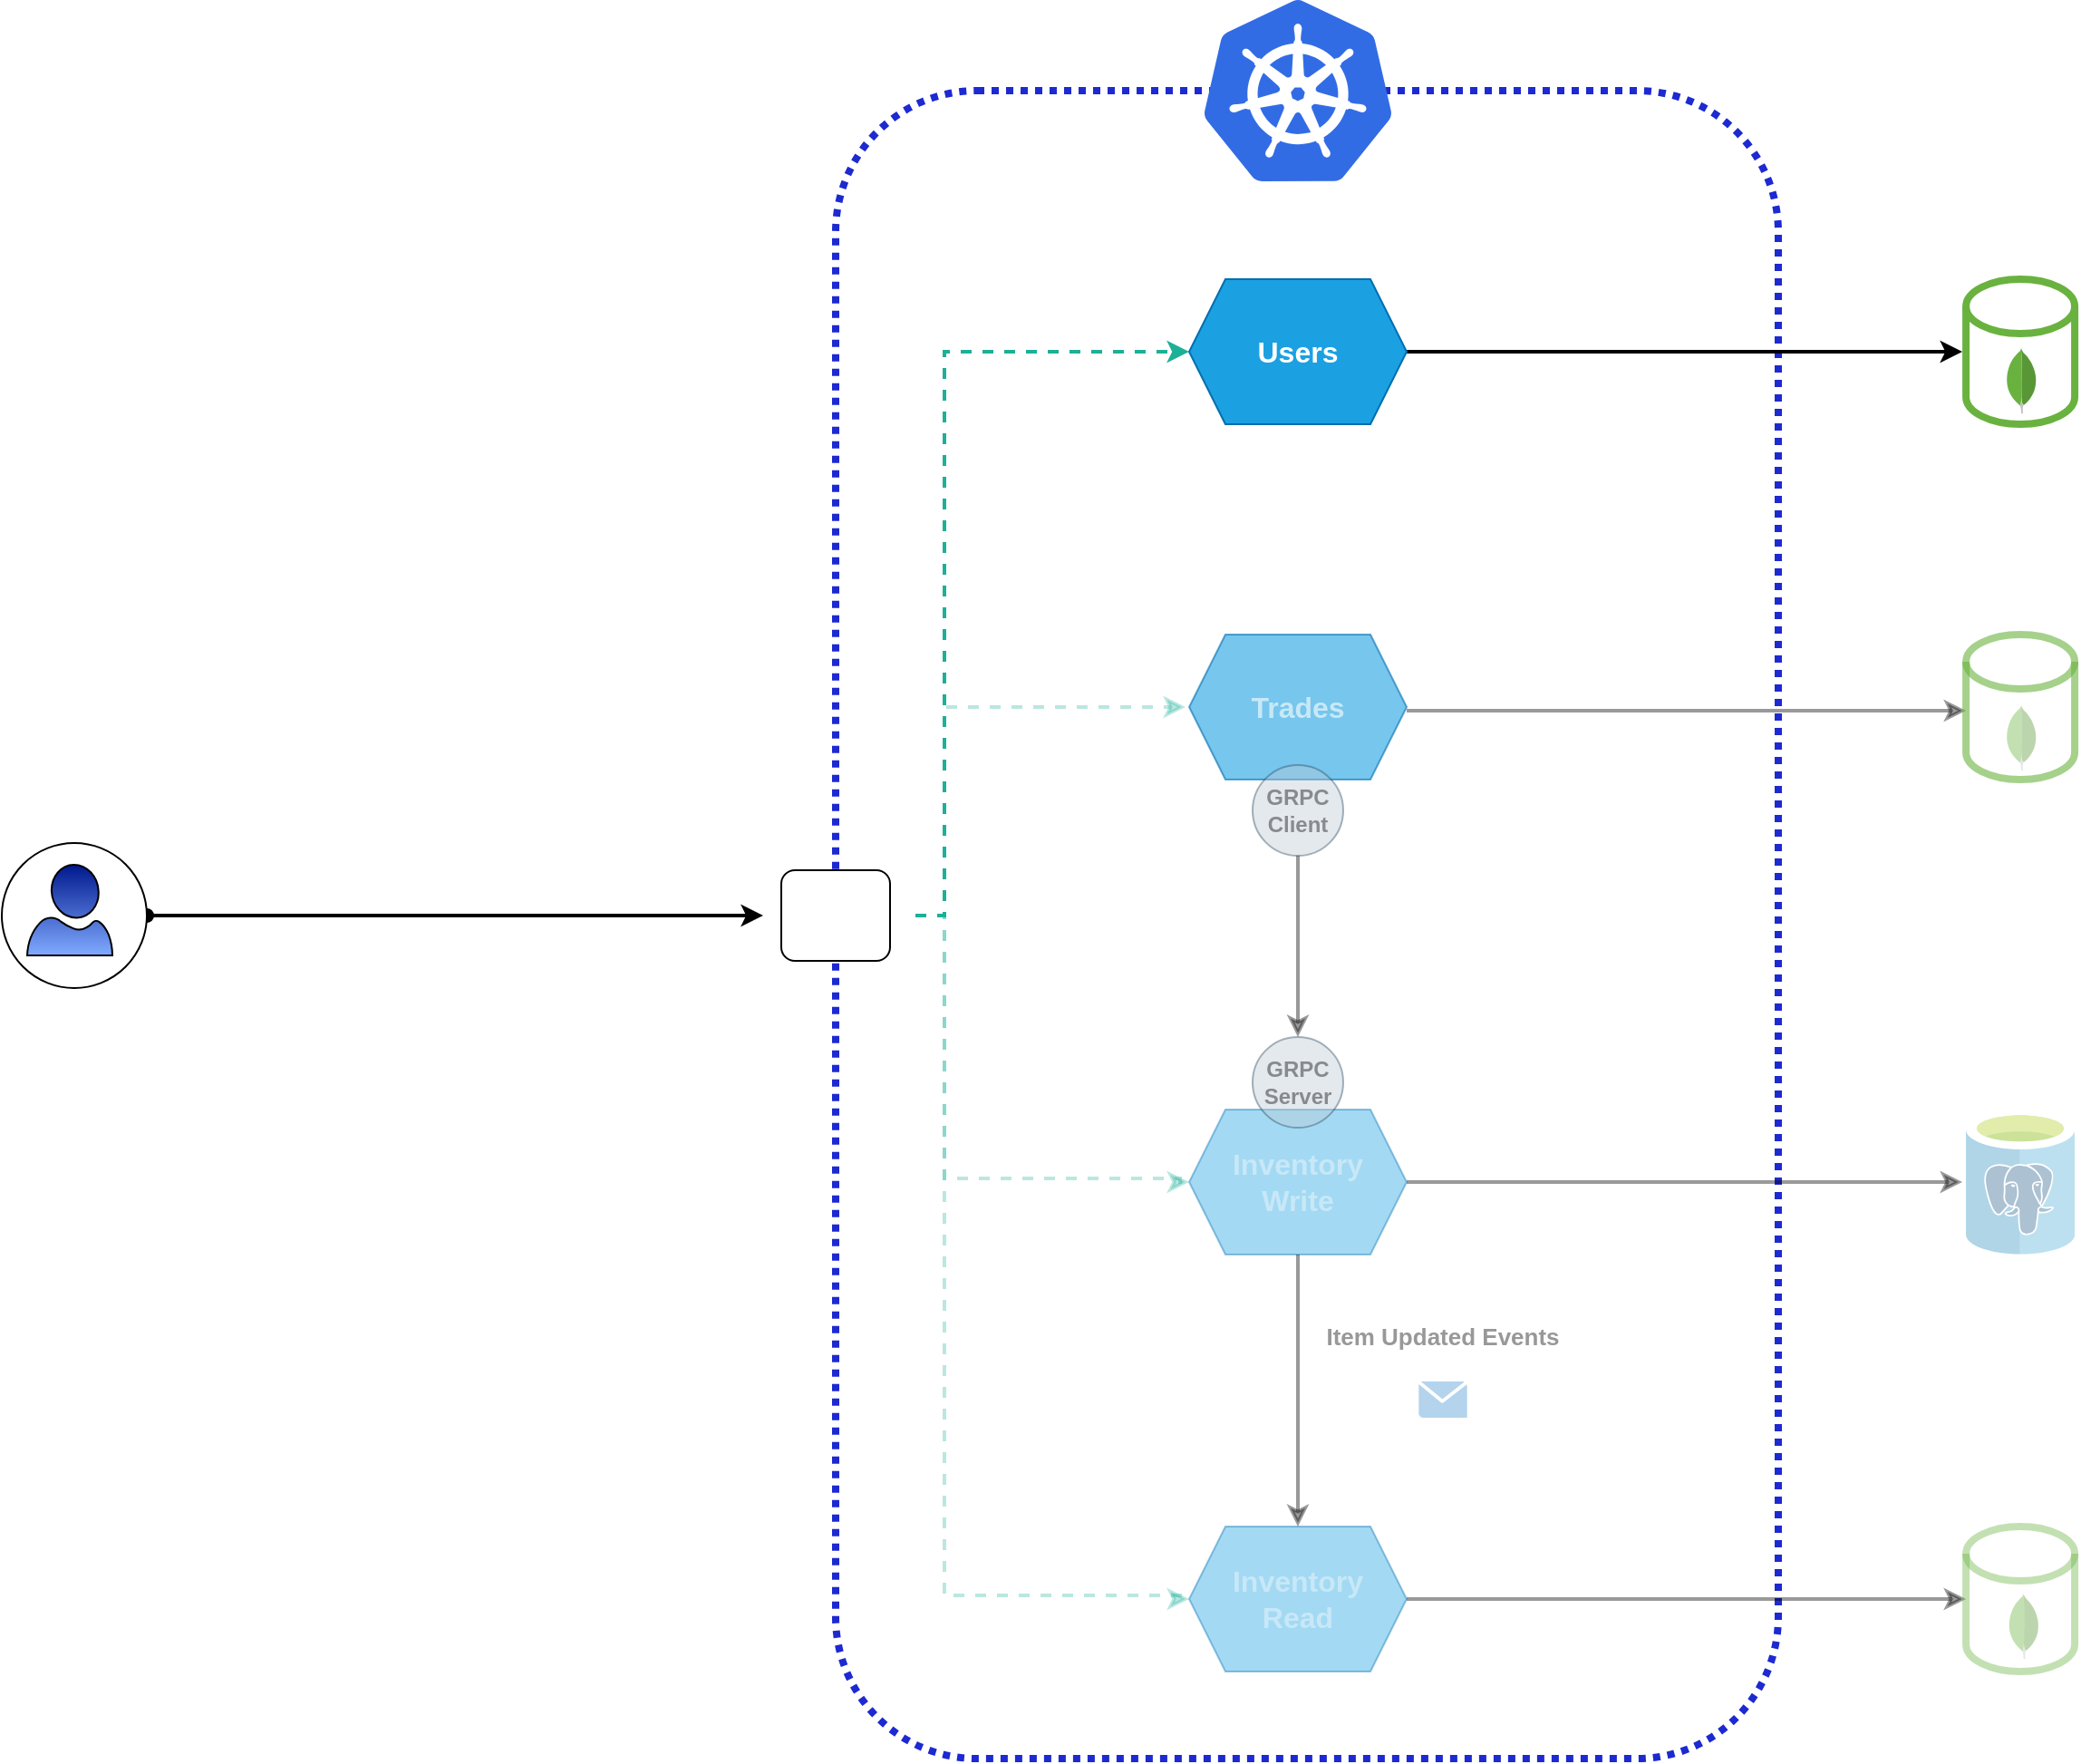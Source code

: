 <mxfile version="14.9.5" type="device"><diagram id="OV_oqk8nLL00V7bC4R4S" name="Page-1"><mxGraphModel dx="2912" dy="794" grid="1" gridSize="10" guides="1" tooltips="1" connect="1" arrows="1" fold="1" page="1" pageScale="1" pageWidth="850" pageHeight="1100" math="0" shadow="0"><root><mxCell id="0"/><mxCell id="1" parent="0"/><mxCell id="5NUZho7zxTxa5QZaJ8Wq-13" value="" style="rounded=1;whiteSpace=wrap;html=1;labelBackgroundColor=#FF6E26;sketch=0;fontColor=#FF6229;strokeWidth=4;dashed=1;fillColor=none;strokeColor=#1D29D1;dashPattern=1 1;" vertex="1" parent="1"><mxGeometry x="-60" y="90" width="520" height="920" as="geometry"/></mxCell><mxCell id="5NUZho7zxTxa5QZaJ8Wq-59" value="" style="rounded=1;whiteSpace=wrap;html=1;labelBackgroundColor=none;sketch=0;fontFamily=Tahoma;fontSize=55;fontColor=#FFFFFF;strokeColor=#000000;strokeWidth=1;gradientColor=none;gradientDirection=south;" vertex="1" parent="1"><mxGeometry x="-90" y="520" width="60" height="50" as="geometry"/></mxCell><mxCell id="5NUZho7zxTxa5QZaJ8Wq-41" style="edgeStyle=orthogonalEdgeStyle;rounded=0;orthogonalLoop=1;jettySize=auto;html=1;fontColor=#FF6229;targetPerimeterSpacing=2;strokeColor=#000000;strokeWidth=2;textOpacity=40;opacity=40;" edge="1" parent="1" source="2" target="5NUZho7zxTxa5QZaJ8Wq-40"><mxGeometry relative="1" as="geometry"/></mxCell><mxCell id="2" value="&lt;font style=&quot;font-size: 16px&quot;&gt;Inventory&lt;br&gt;Write&lt;br&gt;&lt;/font&gt;" style="shape=hexagon;perimeter=hexagonPerimeter2;whiteSpace=wrap;html=1;fixedSize=1;fillColor=#1ba1e2;strokeColor=#006EAF;fontColor=#ffffff;fontStyle=1;textOpacity=40;opacity=40;" parent="1" vertex="1"><mxGeometry x="135.01" y="652" width="120" height="80" as="geometry"/></mxCell><mxCell id="5NUZho7zxTxa5QZaJ8Wq-39" style="edgeStyle=orthogonalEdgeStyle;rounded=0;orthogonalLoop=1;jettySize=auto;html=1;entryX=0;entryY=0.5;entryDx=0;entryDy=0;entryPerimeter=0;fontColor=#FF6229;targetPerimeterSpacing=2;strokeColor=#000000;strokeWidth=2;textOpacity=40;opacity=40;" edge="1" parent="1" source="3" target="5NUZho7zxTxa5QZaJ8Wq-37"><mxGeometry relative="1" as="geometry"/></mxCell><mxCell id="3" value="&lt;span style=&quot;font-size: 16px&quot;&gt;Inventory&lt;br&gt;Read&lt;br&gt;&lt;/span&gt;" style="shape=hexagon;perimeter=hexagonPerimeter2;whiteSpace=wrap;html=1;fixedSize=1;fillColor=#1ba1e2;strokeColor=#006EAF;fontColor=#ffffff;fontStyle=1;textOpacity=40;opacity=40;" parent="1" vertex="1"><mxGeometry x="135" y="882" width="120" height="80" as="geometry"/></mxCell><mxCell id="5NUZho7zxTxa5QZaJ8Wq-43" style="edgeStyle=orthogonalEdgeStyle;rounded=0;orthogonalLoop=1;jettySize=auto;html=1;fontColor=#FF6229;targetPerimeterSpacing=2;strokeColor=#000000;strokeWidth=2;" edge="1" parent="1" source="4" target="5NUZho7zxTxa5QZaJ8Wq-30"><mxGeometry relative="1" as="geometry"/></mxCell><mxCell id="4" value="&lt;font style=&quot;font-size: 16px&quot;&gt;Users&lt;/font&gt;" style="shape=hexagon;perimeter=hexagonPerimeter2;whiteSpace=wrap;html=1;fixedSize=1;fillColor=#1ba1e2;strokeColor=#006EAF;fontColor=#ffffff;fontStyle=1" parent="1" vertex="1"><mxGeometry x="135.0" y="194" width="120" height="80" as="geometry"/></mxCell><mxCell id="5NUZho7zxTxa5QZaJ8Wq-35" style="edgeStyle=orthogonalEdgeStyle;rounded=0;orthogonalLoop=1;jettySize=auto;html=1;entryX=0;entryY=0.5;entryDx=0;entryDy=0;entryPerimeter=0;fontColor=#FF6229;targetPerimeterSpacing=2;strokeColor=#000000;strokeWidth=2;textOpacity=40;opacity=40;" edge="1" parent="1"><mxGeometry relative="1" as="geometry"><mxPoint x="255.01" y="432" as="sourcePoint"/><mxPoint x="563.55" y="432" as="targetPoint"/></mxGeometry></mxCell><mxCell id="5" value="&lt;font style=&quot;font-size: 16px&quot;&gt;Trades&lt;br&gt;&lt;/font&gt;" style="shape=hexagon;perimeter=hexagonPerimeter2;whiteSpace=wrap;html=1;fixedSize=1;fillColor=#1ba1e2;strokeColor=#006EAF;fontColor=#ffffff;fontStyle=1;textOpacity=60;opacity=60;" parent="1" vertex="1"><mxGeometry x="135.01" y="390" width="120" height="80" as="geometry"/></mxCell><mxCell id="7" value="&lt;font color=&quot;#000000&quot;&gt;&lt;b&gt;GRPC&lt;br&gt;Server&lt;/b&gt;&lt;/font&gt;" style="ellipse;whiteSpace=wrap;html=1;aspect=fixed;fillColor=#bac8d3;strokeColor=#23445d;textOpacity=40;opacity=40;" parent="1" vertex="1"><mxGeometry x="170" y="612" width="50" height="50" as="geometry"/></mxCell><mxCell id="9" style="edgeStyle=orthogonalEdgeStyle;rounded=0;orthogonalLoop=1;jettySize=auto;html=1;strokeWidth=2;textOpacity=40;opacity=40;" parent="1" source="8" target="7" edge="1"><mxGeometry relative="1" as="geometry"/></mxCell><mxCell id="8" value="&lt;font color=&quot;#000000&quot;&gt;&lt;b&gt;GRPC&lt;br&gt;Client&lt;/b&gt;&lt;/font&gt;" style="ellipse;whiteSpace=wrap;html=1;aspect=fixed;fillColor=#bac8d3;strokeColor=#23445d;textOpacity=40;opacity=40;" parent="1" vertex="1"><mxGeometry x="170" y="462" width="50" height="50" as="geometry"/></mxCell><mxCell id="5NUZho7zxTxa5QZaJ8Wq-44" style="edgeStyle=orthogonalEdgeStyle;rounded=0;orthogonalLoop=1;jettySize=auto;html=1;fontColor=#FF6229;targetPerimeterSpacing=2;strokeWidth=2;fillColor=#ffff88;dashed=1;strokeColor=#1CB097;entryX=0;entryY=0.5;entryDx=0;entryDy=0;" edge="1" parent="1" source="5NUZho7zxTxa5QZaJ8Wq-11" target="4"><mxGeometry relative="1" as="geometry"><Array as="points"><mxPoint y="545"/><mxPoint y="234"/></Array></mxGeometry></mxCell><mxCell id="5NUZho7zxTxa5QZaJ8Wq-45" style="edgeStyle=orthogonalEdgeStyle;rounded=0;orthogonalLoop=1;jettySize=auto;html=1;fontColor=#FF6229;targetPerimeterSpacing=2;strokeWidth=2;strokeColor=#1CB097;dashed=1;textOpacity=40;opacity=30;" edge="1" parent="1" source="5NUZho7zxTxa5QZaJ8Wq-11" target="5"><mxGeometry relative="1" as="geometry"><Array as="points"><mxPoint y="545"/><mxPoint y="430"/></Array></mxGeometry></mxCell><mxCell id="5NUZho7zxTxa5QZaJ8Wq-46" style="edgeStyle=orthogonalEdgeStyle;rounded=0;orthogonalLoop=1;jettySize=auto;html=1;entryX=0;entryY=0.5;entryDx=0;entryDy=0;fontColor=#FF6229;targetPerimeterSpacing=2;strokeWidth=2;strokeColor=#1CB097;dashed=1;textOpacity=40;opacity=30;" edge="1" parent="1" source="5NUZho7zxTxa5QZaJ8Wq-11" target="2"><mxGeometry relative="1" as="geometry"><Array as="points"><mxPoint y="545"/><mxPoint y="690"/><mxPoint x="130" y="690"/><mxPoint x="130" y="692"/></Array></mxGeometry></mxCell><mxCell id="5NUZho7zxTxa5QZaJ8Wq-47" style="edgeStyle=orthogonalEdgeStyle;rounded=0;orthogonalLoop=1;jettySize=auto;html=1;entryX=0;entryY=0.5;entryDx=0;entryDy=0;fontColor=#FF6229;targetPerimeterSpacing=2;strokeWidth=2;strokeColor=#1CB097;dashed=1;textOpacity=40;opacity=30;" edge="1" parent="1" source="5NUZho7zxTxa5QZaJ8Wq-11" target="3"><mxGeometry relative="1" as="geometry"><Array as="points"><mxPoint y="545"/><mxPoint y="920"/><mxPoint x="130" y="920"/><mxPoint x="130" y="922"/></Array></mxGeometry></mxCell><mxCell id="5NUZho7zxTxa5QZaJ8Wq-11" value="" style="shape=image;html=1;verticalAlign=top;verticalLabelPosition=bottom;labelBackgroundColor=#ffffff;imageAspect=0;aspect=fixed;image=https://cdn4.iconfinder.com/data/icons/logos-brands-5/24/nginx-128.png;sketch=0;fontColor=#FF6229;strokeWidth=14;" vertex="1" parent="1"><mxGeometry x="-104" y="501" width="88" height="88" as="geometry"/></mxCell><mxCell id="5NUZho7zxTxa5QZaJ8Wq-16" value="" style="shadow=0;dashed=0;html=1;strokeColor=none;fillColor=#4495D1;labelPosition=center;verticalLabelPosition=bottom;verticalAlign=top;align=center;outlineConnect=0;shape=mxgraph.veeam.2d.letter;dashPattern=1 1;labelBackgroundColor=#FF6E26;sketch=0;fontColor=#FF6229;textOpacity=40;opacity=40;" vertex="1" parent="1"><mxGeometry x="261.66" y="802" width="26.67" height="20" as="geometry"/></mxCell><mxCell id="5NUZho7zxTxa5QZaJ8Wq-20" value="Item Updated Events" style="text;html=1;align=center;verticalAlign=middle;whiteSpace=wrap;rounded=0;dashed=1;dashPattern=1 1;labelBackgroundColor=none;sketch=0;fontStyle=1;fontSize=13;textOpacity=40;opacity=40;" vertex="1" parent="1"><mxGeometry x="199.99" y="762" width="150" height="30" as="geometry"/></mxCell><mxCell id="5NUZho7zxTxa5QZaJ8Wq-24" value="" style="endArrow=classic;html=1;fontColor=#FF6229;strokeWidth=2;textOpacity=40;opacity=40;" edge="1" parent="1" source="2" target="3"><mxGeometry width="50" height="50" relative="1" as="geometry"><mxPoint x="200" y="812" as="sourcePoint"/><mxPoint x="250" y="762" as="targetPoint"/></mxGeometry></mxCell><mxCell id="5NUZho7zxTxa5QZaJ8Wq-30" value="" style="shape=cylinder3;whiteSpace=wrap;html=1;boundedLbl=1;backgroundOutline=1;size=15;labelBackgroundColor=none;sketch=0;fontColor=#FF6229;strokeWidth=4;strokeColor=#69b23f;" vertex="1" parent="1"><mxGeometry x="563.55" y="194" width="60" height="80" as="geometry"/></mxCell><mxCell id="5NUZho7zxTxa5QZaJ8Wq-29" value="" style="dashed=0;outlineConnect=0;html=1;align=center;labelPosition=center;verticalLabelPosition=bottom;verticalAlign=top;shape=mxgraph.weblogos.mongodb;dashPattern=1 1;labelBackgroundColor=none;sketch=0;fontColor=#FF6229;strokeColor=#1D29D1;strokeWidth=4;fillColor=none;" vertex="1" parent="1"><mxGeometry x="585.55" y="232" width="17.3" height="36.2" as="geometry"/></mxCell><mxCell id="5NUZho7zxTxa5QZaJ8Wq-33" value="" style="shape=cylinder3;whiteSpace=wrap;html=1;boundedLbl=1;backgroundOutline=1;size=15;labelBackgroundColor=none;sketch=0;fontColor=#FF6229;strokeWidth=4;strokeColor=#69b23f;textOpacity=60;opacity=60;" vertex="1" parent="1"><mxGeometry x="563.55" y="390" width="60" height="80" as="geometry"/></mxCell><mxCell id="5NUZho7zxTxa5QZaJ8Wq-34" value="" style="dashed=0;outlineConnect=0;html=1;align=center;labelPosition=center;verticalLabelPosition=bottom;verticalAlign=top;shape=mxgraph.weblogos.mongodb;dashPattern=1 1;labelBackgroundColor=none;sketch=0;fontColor=#FF6229;strokeColor=#1D29D1;strokeWidth=4;fillColor=none;textOpacity=40;opacity=40;" vertex="1" parent="1"><mxGeometry x="585.55" y="429" width="17.3" height="36.2" as="geometry"/></mxCell><mxCell id="5NUZho7zxTxa5QZaJ8Wq-37" value="" style="shape=cylinder3;whiteSpace=wrap;html=1;boundedLbl=1;backgroundOutline=1;size=15;labelBackgroundColor=none;sketch=0;fontColor=#FF6229;strokeWidth=4;strokeColor=#69b23f;textOpacity=40;opacity=40;" vertex="1" parent="1"><mxGeometry x="563.55" y="882" width="60" height="80" as="geometry"/></mxCell><mxCell id="5NUZho7zxTxa5QZaJ8Wq-38" value="" style="dashed=0;outlineConnect=0;html=1;align=center;labelPosition=center;verticalLabelPosition=bottom;verticalAlign=top;shape=mxgraph.weblogos.mongodb;dashPattern=1 1;labelBackgroundColor=none;sketch=0;fontColor=#FF6229;strokeColor=#1D29D1;strokeWidth=4;fillColor=none;textOpacity=40;opacity=40;" vertex="1" parent="1"><mxGeometry x="586.85" y="919" width="17.3" height="36.2" as="geometry"/></mxCell><mxCell id="5NUZho7zxTxa5QZaJ8Wq-40" value="" style="html=1;points=[];align=center;image;fontSize=12;image=img/lib/mscae/Azure_Database_for_PostgreSQL_servers.svg;labelBackgroundColor=none;sketch=0;fontColor=#FF6229;strokeColor=#69b23f;strokeWidth=4;fillColor=#ffffff;textOpacity=40;opacity=40;" vertex="1" parent="1"><mxGeometry x="563.55" y="652" width="60" height="80" as="geometry"/></mxCell><mxCell id="5NUZho7zxTxa5QZaJ8Wq-42" value="" style="aspect=fixed;html=1;points=[];align=center;image;fontSize=12;image=img/lib/mscae/Kubernetes.svg;labelBackgroundColor=none;sketch=0;fontColor=#FF6229;strokeColor=#69b23f;strokeWidth=4;fillColor=#ffffff;" vertex="1" parent="1"><mxGeometry x="142.92" y="40" width="104.17" height="100" as="geometry"/></mxCell><mxCell id="5NUZho7zxTxa5QZaJ8Wq-52" style="edgeStyle=orthogonalEdgeStyle;rounded=0;orthogonalLoop=1;jettySize=auto;html=1;fontColor=#FF6229;startArrow=oval;startFill=1;targetPerimeterSpacing=2;strokeWidth=2;" edge="1" parent="1" source="5NUZho7zxTxa5QZaJ8Wq-51"><mxGeometry relative="1" as="geometry"><mxPoint x="-100" y="545" as="targetPoint"/></mxGeometry></mxCell><mxCell id="5NUZho7zxTxa5QZaJ8Wq-51" value="" style="ellipse;whiteSpace=wrap;html=1;aspect=fixed;labelBackgroundColor=none;sketch=0;fontColor=#FF6229;strokeWidth=1;gradientDirection=south;" vertex="1" parent="1"><mxGeometry x="-520" y="505" width="80" height="80" as="geometry"/></mxCell><mxCell id="5NUZho7zxTxa5QZaJ8Wq-50" value="" style="aspect=fixed;pointerEvents=1;shadow=0;dashed=0;html=1;labelPosition=center;verticalLabelPosition=bottom;verticalAlign=top;align=center;fillColor=#00188D;shape=mxgraph.azure.user;labelBackgroundColor=none;sketch=0;fontColor=#FF6229;gradientDirection=south;gradientColor=#80AAFF;" vertex="1" parent="1"><mxGeometry x="-506" y="517" width="47" height="50" as="geometry"/></mxCell></root></mxGraphModel></diagram></mxfile>